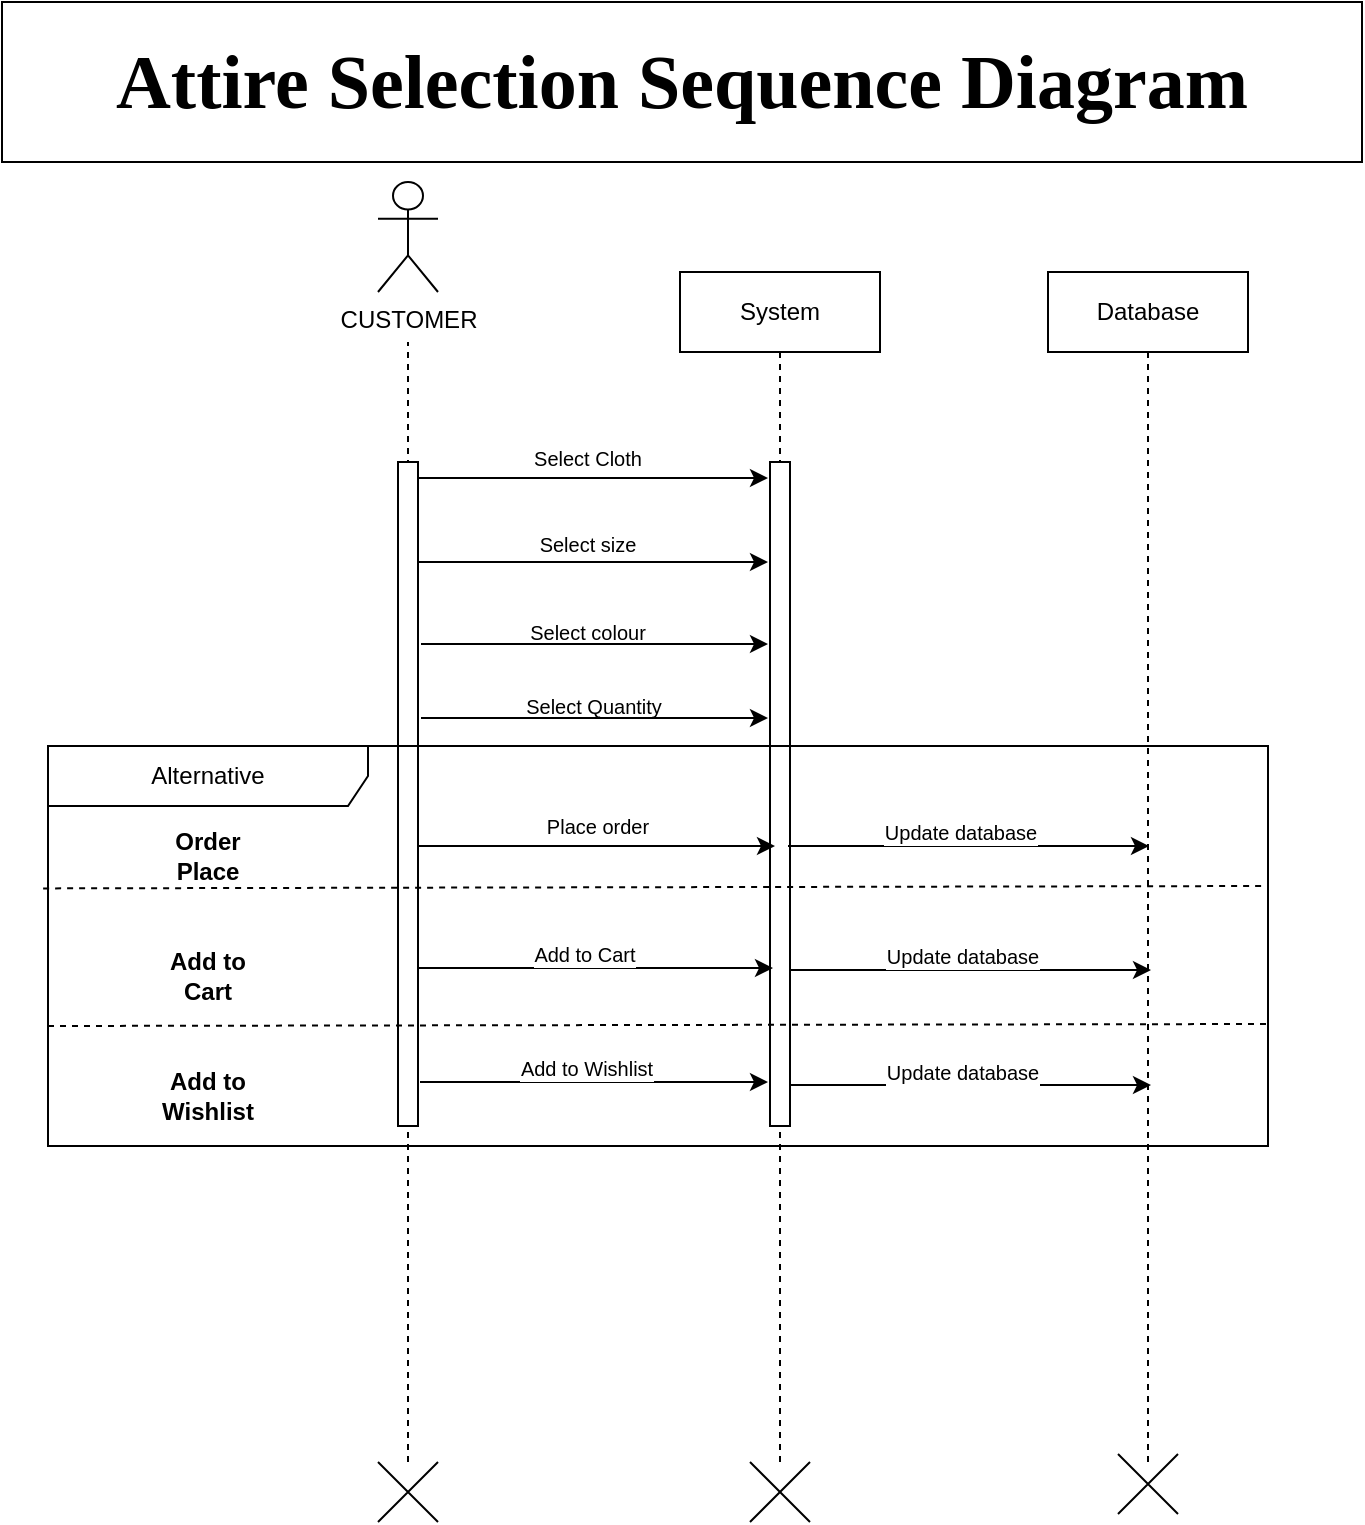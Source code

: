 <mxfile version="21.1.4" type="device">
  <diagram name="Page-1" id="2YBvvXClWsGukQMizWep">
    <mxGraphModel dx="904" dy="484" grid="1" gridSize="10" guides="1" tooltips="1" connect="1" arrows="1" fold="1" page="1" pageScale="1" pageWidth="850" pageHeight="1100" math="0" shadow="0">
      <root>
        <mxCell id="0" />
        <mxCell id="1" parent="0" />
        <mxCell id="Kf9ZpR9fP1QTdMHRRJBf-1" value="" style="endArrow=none;dashed=1;html=1;rounded=0;" parent="1" source="Hb3xwDTmt38fr-vLlCLR-32" edge="1">
          <mxGeometry width="50" height="50" relative="1" as="geometry">
            <mxPoint x="290" y="640" as="sourcePoint" />
            <mxPoint x="290" y="210" as="targetPoint" />
          </mxGeometry>
        </mxCell>
        <mxCell id="Hb3xwDTmt38fr-vLlCLR-3" value="System" style="shape=umlLifeline;perimeter=lifelinePerimeter;whiteSpace=wrap;html=1;container=0;dropTarget=0;collapsible=0;recursiveResize=0;outlineConnect=0;portConstraint=eastwest;newEdgeStyle={&quot;edgeStyle&quot;:&quot;elbowEdgeStyle&quot;,&quot;elbow&quot;:&quot;vertical&quot;,&quot;curved&quot;:0,&quot;rounded&quot;:0};" parent="1" vertex="1">
          <mxGeometry x="426" y="175" width="100" height="595" as="geometry" />
        </mxCell>
        <mxCell id="Hb3xwDTmt38fr-vLlCLR-5" value="" style="endArrow=classic;html=1;rounded=0;" parent="1" edge="1">
          <mxGeometry width="50" height="50" relative="1" as="geometry">
            <mxPoint x="295.5" y="278" as="sourcePoint" />
            <mxPoint x="470" y="278" as="targetPoint" />
          </mxGeometry>
        </mxCell>
        <mxCell id="Hb3xwDTmt38fr-vLlCLR-6" value="Select Cloth" style="text;html=1;strokeColor=none;fillColor=none;align=center;verticalAlign=middle;whiteSpace=wrap;rounded=0;fontSize=10;" parent="1" vertex="1">
          <mxGeometry x="350" y="253" width="60" height="30" as="geometry" />
        </mxCell>
        <mxCell id="Hb3xwDTmt38fr-vLlCLR-7" value="" style="endArrow=classic;html=1;rounded=0;" parent="1" edge="1">
          <mxGeometry width="50" height="50" relative="1" as="geometry">
            <mxPoint x="294.5" y="320" as="sourcePoint" />
            <mxPoint x="470" y="320" as="targetPoint" />
          </mxGeometry>
        </mxCell>
        <mxCell id="Hb3xwDTmt38fr-vLlCLR-8" value="Select size" style="text;html=1;strokeColor=none;fillColor=none;align=center;verticalAlign=middle;whiteSpace=wrap;rounded=0;fontSize=10;" parent="1" vertex="1">
          <mxGeometry x="350" y="296" width="60" height="30" as="geometry" />
        </mxCell>
        <mxCell id="Hb3xwDTmt38fr-vLlCLR-9" value="" style="endArrow=classic;html=1;rounded=0;" parent="1" edge="1">
          <mxGeometry width="50" height="50" relative="1" as="geometry">
            <mxPoint x="296.5" y="361" as="sourcePoint" />
            <mxPoint x="470" y="361" as="targetPoint" />
          </mxGeometry>
        </mxCell>
        <mxCell id="Hb3xwDTmt38fr-vLlCLR-10" value="Select colour" style="text;html=1;strokeColor=none;fillColor=none;align=center;verticalAlign=middle;whiteSpace=wrap;rounded=0;fontSize=10;" parent="1" vertex="1">
          <mxGeometry x="350" y="340" width="60" height="30" as="geometry" />
        </mxCell>
        <mxCell id="Hb3xwDTmt38fr-vLlCLR-11" value="" style="endArrow=classic;html=1;rounded=0;" parent="1" edge="1">
          <mxGeometry width="50" height="50" relative="1" as="geometry">
            <mxPoint x="296.5" y="398" as="sourcePoint" />
            <mxPoint x="470" y="398" as="targetPoint" />
          </mxGeometry>
        </mxCell>
        <mxCell id="Hb3xwDTmt38fr-vLlCLR-12" value="Select Quantity" style="text;html=1;strokeColor=none;fillColor=none;align=center;verticalAlign=middle;whiteSpace=wrap;rounded=0;fontSize=10;" parent="1" vertex="1">
          <mxGeometry x="348" y="377" width="70" height="30" as="geometry" />
        </mxCell>
        <mxCell id="Hb3xwDTmt38fr-vLlCLR-15" value="" style="rounded=0;whiteSpace=wrap;html=1;" parent="1" vertex="1">
          <mxGeometry x="471" y="270" width="10" height="332" as="geometry" />
        </mxCell>
        <mxCell id="Hb3xwDTmt38fr-vLlCLR-19" value="" style="endArrow=classic;html=1;rounded=0;" parent="1" edge="1">
          <mxGeometry width="50" height="50" relative="1" as="geometry">
            <mxPoint x="293" y="462" as="sourcePoint" />
            <mxPoint x="473.5" y="462" as="targetPoint" />
          </mxGeometry>
        </mxCell>
        <mxCell id="Hb3xwDTmt38fr-vLlCLR-22" value="Add to Cart" style="endArrow=classic;html=1;rounded=0;fontSize=10;" parent="1" edge="1">
          <mxGeometry x="-0.047" y="7" width="50" height="50" relative="1" as="geometry">
            <mxPoint x="292" y="523" as="sourcePoint" />
            <mxPoint x="472.5" y="523" as="targetPoint" />
            <mxPoint as="offset" />
          </mxGeometry>
        </mxCell>
        <mxCell id="Hb3xwDTmt38fr-vLlCLR-32" value="" style="shape=umlDestroy;html=1;" parent="1" vertex="1">
          <mxGeometry x="275" y="770" width="30" height="30" as="geometry" />
        </mxCell>
        <mxCell id="Hb3xwDTmt38fr-vLlCLR-33" value="" style="shape=umlDestroy;html=1;" parent="1" vertex="1">
          <mxGeometry x="461" y="770" width="30" height="30" as="geometry" />
        </mxCell>
        <mxCell id="Hb3xwDTmt38fr-vLlCLR-35" value="&lt;b&gt;&lt;font style=&quot;font-size: 38px;&quot; face=&quot;Comic Sans MS&quot;&gt;Attire Selection Sequence Diagram&lt;/font&gt;&lt;/b&gt;" style="rounded=0;whiteSpace=wrap;html=1;" parent="1" vertex="1">
          <mxGeometry x="87" y="40" width="680" height="80" as="geometry" />
        </mxCell>
        <mxCell id="Kf9ZpR9fP1QTdMHRRJBf-2" value="CUSTOMER" style="shape=umlActor;verticalLabelPosition=bottom;verticalAlign=top;html=1;outlineConnect=0;" parent="1" vertex="1">
          <mxGeometry x="275" y="130" width="30" height="55" as="geometry" />
        </mxCell>
        <mxCell id="Kf9ZpR9fP1QTdMHRRJBf-3" value="" style="html=1;points=[];perimeter=orthogonalPerimeter;outlineConnect=0;targetShapes=umlLifeline;portConstraint=eastwest;newEdgeStyle={&quot;edgeStyle&quot;:&quot;elbowEdgeStyle&quot;,&quot;elbow&quot;:&quot;vertical&quot;,&quot;curved&quot;:0,&quot;rounded&quot;:0};" parent="1" vertex="1">
          <mxGeometry x="285" y="270" width="10" height="332" as="geometry" />
        </mxCell>
        <mxCell id="L4OkEBwENJm-gtJUA89r-1" value="Add to Wishlist" style="endArrow=classic;html=1;rounded=0;fontSize=10;" parent="1" edge="1">
          <mxGeometry x="-0.047" y="7" width="50" height="50" relative="1" as="geometry">
            <mxPoint x="296" y="580" as="sourcePoint" />
            <mxPoint x="470" y="580" as="targetPoint" />
            <mxPoint as="offset" />
          </mxGeometry>
        </mxCell>
        <mxCell id="WsTsL_2Va_0x4rhTqGOX-1" value="Database" style="shape=umlLifeline;perimeter=lifelinePerimeter;whiteSpace=wrap;html=1;container=0;dropTarget=0;collapsible=0;recursiveResize=0;outlineConnect=0;portConstraint=eastwest;newEdgeStyle={&quot;edgeStyle&quot;:&quot;elbowEdgeStyle&quot;,&quot;elbow&quot;:&quot;vertical&quot;,&quot;curved&quot;:0,&quot;rounded&quot;:0};" parent="1" vertex="1">
          <mxGeometry x="610" y="175" width="100" height="595" as="geometry" />
        </mxCell>
        <mxCell id="WsTsL_2Va_0x4rhTqGOX-3" value="" style="shape=umlDestroy;html=1;" parent="1" vertex="1">
          <mxGeometry x="645" y="766" width="30" height="30" as="geometry" />
        </mxCell>
        <mxCell id="uNLvpBGVdHc5UjUdVYCD-2" value="Alternative" style="shape=umlFrame;whiteSpace=wrap;html=1;pointerEvents=0;recursiveResize=0;container=1;collapsible=0;width=160;" parent="1" vertex="1">
          <mxGeometry x="110" y="412" width="610" height="200" as="geometry" />
        </mxCell>
        <mxCell id="uNLvpBGVdHc5UjUdVYCD-3" value="Update database" style="endArrow=classic;html=1;rounded=0;fontSize=10;" parent="uNLvpBGVdHc5UjUdVYCD-2" edge="1">
          <mxGeometry x="-0.047" y="7" width="50" height="50" relative="1" as="geometry">
            <mxPoint x="371" y="169.5" as="sourcePoint" />
            <mxPoint x="551.5" y="169.5" as="targetPoint" />
            <mxPoint as="offset" />
          </mxGeometry>
        </mxCell>
        <mxCell id="uNLvpBGVdHc5UjUdVYCD-4" value="Update database" style="endArrow=classic;html=1;rounded=0;fontSize=10;" parent="uNLvpBGVdHc5UjUdVYCD-2" edge="1">
          <mxGeometry x="-0.047" y="7" width="50" height="50" relative="1" as="geometry">
            <mxPoint x="371" y="112" as="sourcePoint" />
            <mxPoint x="551.5" y="112" as="targetPoint" />
            <mxPoint as="offset" />
          </mxGeometry>
        </mxCell>
        <mxCell id="uNLvpBGVdHc5UjUdVYCD-5" value="Place order" style="text;html=1;strokeColor=none;fillColor=none;align=center;verticalAlign=middle;whiteSpace=wrap;rounded=0;fontSize=10;" parent="uNLvpBGVdHc5UjUdVYCD-2" vertex="1">
          <mxGeometry x="215" y="25" width="120" height="30" as="geometry" />
        </mxCell>
        <mxCell id="uNLvpBGVdHc5UjUdVYCD-6" value="Update database" style="endArrow=classic;html=1;rounded=0;fontSize=10;" parent="uNLvpBGVdHc5UjUdVYCD-2" edge="1">
          <mxGeometry x="-0.047" y="7" width="50" height="50" relative="1" as="geometry">
            <mxPoint x="370" y="50" as="sourcePoint" />
            <mxPoint x="550.5" y="50" as="targetPoint" />
            <mxPoint as="offset" />
            <Array as="points">
              <mxPoint x="460" y="50" />
            </Array>
          </mxGeometry>
        </mxCell>
        <mxCell id="uNLvpBGVdHc5UjUdVYCD-7" value="" style="endArrow=none;dashed=1;html=1;rounded=0;exitX=-0.004;exitY=0.356;exitDx=0;exitDy=0;exitPerimeter=0;" parent="uNLvpBGVdHc5UjUdVYCD-2" source="uNLvpBGVdHc5UjUdVYCD-2" edge="1">
          <mxGeometry width="50" height="50" relative="1" as="geometry">
            <mxPoint x="140" y="120" as="sourcePoint" />
            <mxPoint x="610" y="70" as="targetPoint" />
          </mxGeometry>
        </mxCell>
        <mxCell id="uNLvpBGVdHc5UjUdVYCD-8" value="Order Place" style="text;html=1;strokeColor=none;fillColor=none;align=center;verticalAlign=middle;whiteSpace=wrap;rounded=0;fontStyle=1" parent="uNLvpBGVdHc5UjUdVYCD-2" vertex="1">
          <mxGeometry x="50" y="40" width="60" height="30" as="geometry" />
        </mxCell>
        <mxCell id="uNLvpBGVdHc5UjUdVYCD-9" value="Add to&lt;br&gt;Cart" style="text;html=1;strokeColor=none;fillColor=none;align=center;verticalAlign=middle;whiteSpace=wrap;rounded=0;fontStyle=1" parent="uNLvpBGVdHc5UjUdVYCD-2" vertex="1">
          <mxGeometry x="50" y="100" width="60" height="30" as="geometry" />
        </mxCell>
        <mxCell id="uNLvpBGVdHc5UjUdVYCD-10" value="Add to&lt;br&gt;Wishlist" style="text;html=1;strokeColor=none;fillColor=none;align=center;verticalAlign=middle;whiteSpace=wrap;rounded=0;fontStyle=1" parent="uNLvpBGVdHc5UjUdVYCD-2" vertex="1">
          <mxGeometry x="50" y="160" width="60" height="30" as="geometry" />
        </mxCell>
        <mxCell id="xH8GjdEvR-t0Wh_f4aok-3" value="" style="endArrow=none;dashed=1;html=1;rounded=0;exitX=-0.004;exitY=0.356;exitDx=0;exitDy=0;exitPerimeter=0;" parent="uNLvpBGVdHc5UjUdVYCD-2" edge="1">
          <mxGeometry width="50" height="50" relative="1" as="geometry">
            <mxPoint y="140" as="sourcePoint" />
            <mxPoint x="610" y="139" as="targetPoint" />
          </mxGeometry>
        </mxCell>
      </root>
    </mxGraphModel>
  </diagram>
</mxfile>
